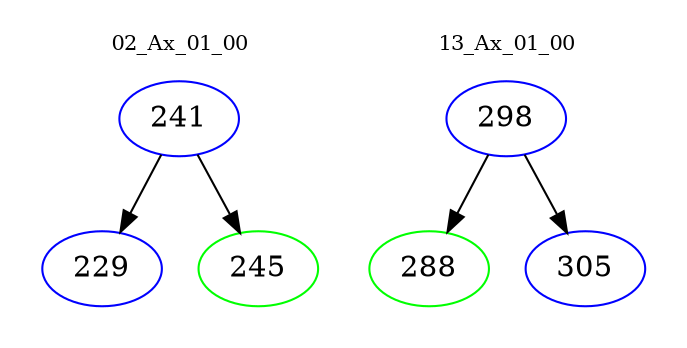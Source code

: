 digraph{
subgraph cluster_0 {
color = white
label = "02_Ax_01_00";
fontsize=10;
T0_241 [label="241", color="blue"]
T0_241 -> T0_229 [color="black"]
T0_229 [label="229", color="blue"]
T0_241 -> T0_245 [color="black"]
T0_245 [label="245", color="green"]
}
subgraph cluster_1 {
color = white
label = "13_Ax_01_00";
fontsize=10;
T1_298 [label="298", color="blue"]
T1_298 -> T1_288 [color="black"]
T1_288 [label="288", color="green"]
T1_298 -> T1_305 [color="black"]
T1_305 [label="305", color="blue"]
}
}
